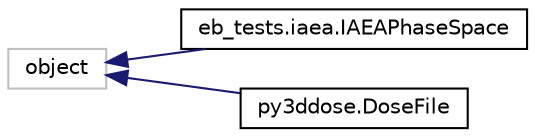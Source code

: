 digraph "Graphical Class Hierarchy"
{
  edge [fontname="Helvetica",fontsize="10",labelfontname="Helvetica",labelfontsize="10"];
  node [fontname="Helvetica",fontsize="10",shape=record];
  rankdir="LR";
  Node20 [label="object",height=0.2,width=0.4,color="grey75", fillcolor="white", style="filled"];
  Node20 -> Node0 [dir="back",color="midnightblue",fontsize="10",style="solid",fontname="Helvetica"];
  Node0 [label="eb_tests.iaea.IAEAPhaseSpace",height=0.2,width=0.4,color="black", fillcolor="white", style="filled",URL="$classeb__tests_1_1iaea_1_1IAEAPhaseSpace.html"];
  Node20 -> Node22 [dir="back",color="midnightblue",fontsize="10",style="solid",fontname="Helvetica"];
  Node22 [label="py3ddose.DoseFile",height=0.2,width=0.4,color="black", fillcolor="white", style="filled",URL="$classpy3ddose_1_1DoseFile.html"];
}
